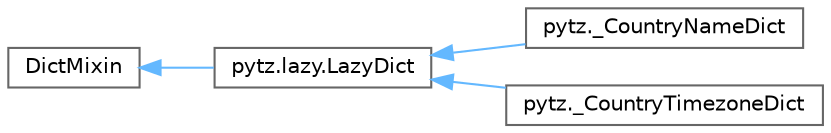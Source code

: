 digraph "Graphical Class Hierarchy"
{
 // LATEX_PDF_SIZE
  bgcolor="transparent";
  edge [fontname=Helvetica,fontsize=10,labelfontname=Helvetica,labelfontsize=10];
  node [fontname=Helvetica,fontsize=10,shape=box,height=0.2,width=0.4];
  rankdir="LR";
  Node0 [id="Node000000",label="DictMixin",height=0.2,width=0.4,color="grey40", fillcolor="white", style="filled",URL="$d7/dba/classDictMixin.html",tooltip=" "];
  Node0 -> Node1 [id="edge3393_Node000000_Node000001",dir="back",color="steelblue1",style="solid",tooltip=" "];
  Node1 [id="Node000001",label="pytz.lazy.LazyDict",height=0.2,width=0.4,color="grey40", fillcolor="white", style="filled",URL="$d5/d97/classpytz_1_1lazy_1_1LazyDict.html",tooltip=" "];
  Node1 -> Node2 [id="edge3394_Node000001_Node000002",dir="back",color="steelblue1",style="solid",tooltip=" "];
  Node2 [id="Node000002",label="pytz._CountryNameDict",height=0.2,width=0.4,color="grey40", fillcolor="white", style="filled",URL="$d0/d4c/classpytz_1_1__CountryNameDict.html",tooltip=" "];
  Node1 -> Node3 [id="edge3395_Node000001_Node000003",dir="back",color="steelblue1",style="solid",tooltip=" "];
  Node3 [id="Node000003",label="pytz._CountryTimezoneDict",height=0.2,width=0.4,color="grey40", fillcolor="white", style="filled",URL="$df/dca/classpytz_1_1__CountryTimezoneDict.html",tooltip=" "];
}

